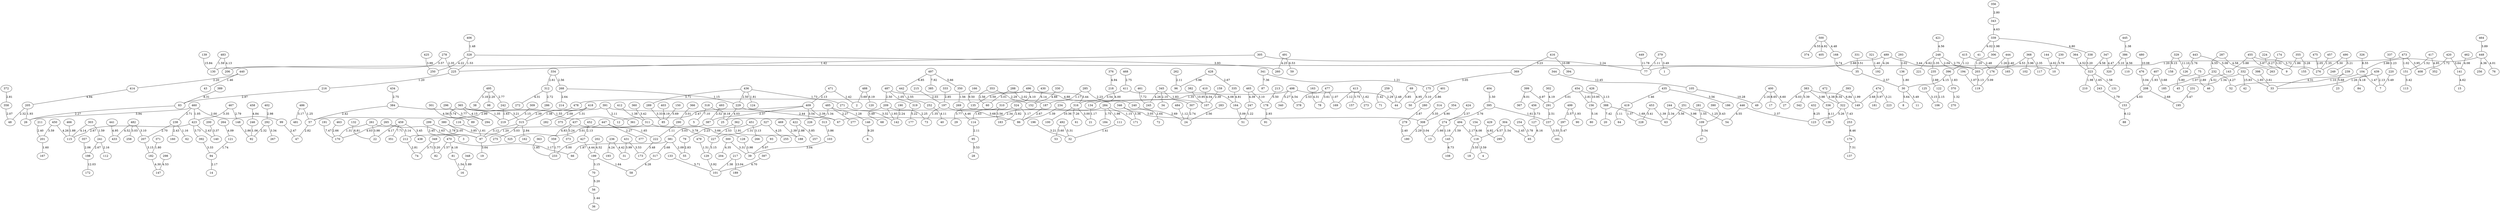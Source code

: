 graph {
139--130[label=15.84]
332--42[label=15.83]
217--189[label=13.04]
344--105[label=12.45]
198--172[label=12.03]
449--77[label=11.78]
329--126[label=11.10]
382--107[label=10.95]
426--156[label=10.95]
316--100[label=10.36]
105--49[label=10.28]
480--476[label=10.08]
416--394[label=10.08]
166--135[label=9.50]
146--6[label=9.20]
329--158[label=9.15]
400--17[label=8.65]
326--104[label=8.55]
393--322[label=8.34]
389--83[label=8.31]
488--120[label=8.19]
318--25[label=8.18]
399--367[label=8.01]
497--385[label=7.92]
461--245[label=7.72]
459--351[label=7.71]
179--137[label=7.51]
191--170[label=7.47]
322--253[label=7.43]
388--20[label=7.42]
341--87[label=7.36]
316--61[label=7.26]
318--5[label=7.10]
497--442[label=6.85]
383--149[label=6.84]
132--22[label=6.81]
145--108[label=6.73]
248--221[label=6.62]
400--27[label=6.60]
500--374[label=6.55]
491--59[label=6.53]
253--179[label=6.46]
224--9[label=6.27]
432--123[label=6.25]
403--85[label=6.19]
127--65[label=6.16]
430--152[label=6.14]
153--88[label=6.12]
383--27[label=6.03]
339--41[label=6.02]
422--257[label=5.85]
365--89[label=5.74]
168--35[label=5.74]
133--101[label=5.71]
150--85[label=5.69]
239--23[label=5.68]
497--350[label=5.66]
30--8[label=5.64]
95--28[label=5.53]
213--178[label=5.50]
30--11[label=5.49]
492--32[label=5.31]
490--276[label=5.30]
355--155[label=5.28]
498--340[label=5.27]
322--123[label=5.26]
319--177[label=5.22]
70--56[label=5.20]
156--80[label=5.16]
261--212[label=5.14]
164--51[label=5.09]
443--143[label=5.08]
93--39[label=5.07]
427--233[label=5.00]
399--291[label=4.97]
69--50[label=4.95]
417--352[label=4.95]
441--433[label=4.95]
376--218[label=4.94]
414--205[label=4.94]
429--295[label=4.92]
500--405[label=4.92]
354--308[label=4.90]
487--107[label=4.88]
330--152[label=4.88]
458--246[label=4.84]
437--359[label=4.83]
335--164[label=4.81]
339--338[label=4.80]
397--101[label=4.70]
343--339[label=4.63]
141--15[label=4.62]
287--263[label=4.58]
347--323[label=4.58]
304--118[label=4.57]
301--89[label=4.56]
386--110[label=4.56]
421--248[label=4.56]
287--232[label=4.55]
446--54[label=4.55]
498--378[label=4.54]
298--147[label=4.53]
368--203[label=4.53]
364--323[label=4.52]
482--433[label=4.52]
202--199[label=4.52]
143--46[label=4.51]
500--168[label=4.48]
347--320[label=4.47]
269--114[label=4.46]
427--199[label=4.44]
236--31[label=4.42]
465--247[label=4.39]
472--322[label=4.38]
448--256[label=4.36]
300--204[label=4.35]
239--33[label=4.31]
163--78[label=4.31]
312--272[label=4.31]
182--147[label=4.30]
317--58[label=4.28]
232--52[label=4.27]
345--245[label=4.26]
450--115[label=4.26]
489--192[label=4.26]
327--255[label=4.25]
491--260[label=4.25]
236--193[label=4.24]
328--250[label=4.22]
302--291[label=4.19]
470--81[label=4.18]
439--84[label=4.18]
459--22[label=4.17]
396--30[label=4.15]
365--294[label=4.15]
303--115[label=4.14]
483--206[label=4.13]
252--40[label=4.11]
336--138[label=4.11]
496--310[label=4.10]
264--121[label=4.09]
462--141[label=4.08]
411--164[label=4.08]
154--118[label=4.08]
410--107[label=4.04]
229--25[label=4.03]
265--170[label=4.03]
208--153[label=4.03]
144--10[label=4.02]
448--76[label=4.01]
218--134[label=4.00]
425--250[label=3.99]
431--31[label=3.99]
244--109[label=3.98]
383--336[label=3.98]
128--39[label=3.98]
428--96[label=3.98]
261--22[label=3.98]
474--181[label=3.97]
368--102[label=3.96]
473--408[label=3.95]
460--26[label=3.94]
328--260[label=3.93]
129--101[label=3.92]
464--448[label=3.89]
455--143[label=3.88]
455--9[label=3.87]
313--103[label=3.86]
380--325[label=3.85]
69--44[label=3.85]
75--45[label=3.80]
230--10[label=3.79]
254--65[label=3.78]
437--227[label=3.78]
296--294[label=3.77]
310--29[label=3.77]
413--157[label=3.75]
423--392[label=3.73]
456--127[label=3.73]
455--276[label=3.72]
349--74[label=3.71]
436--289[label=3.71]
488--2[label=3.69]
407--185[label=3.68]
197--86[label=3.68]
311--128[label=3.66]
97--19[label=3.64]
420--141[label=3.64]
477--78[label=3.61]
398--33[label=3.61]
492--53[label=3.60]
496--135[label=3.59]
118--4[label=3.59]
450--201[label=3.59]
278--206[label=3.57]
310--183[label=3.56]
435--186[label=3.56]
251--63[label=3.56]
118--18[label=3.55]
237--161[label=3.55]
411--316[label=3.54]
109--37[label=3.54]
409--226[label=3.54]
431--173[label=3.53]
331--35[label=3.51]
379--1[label=3.49]
209--68[label=3.49]
220--7[label=3.49]
222--173[label=3.48]
297--161[label=3.47]
231--195[label=3.47]
459--438[label=3.45]
496--316[label=3.44]
489--203[label=3.44]
390--109[label=3.43]
151--113[label=3.42]
360--311[label=3.42]
453--228[label=3.41]
383--342[label=3.39]
200--140[label=3.37]
346--171[label=3.36]
314--308[label=3.35]
467--423[label=3.35]
292--267[label=3.34]
392--94[label=3.33]
289--85[label=3.33]
271--142[label=3.32]
174--9[label=3.31]
300--39[label=3.31]
437--373[label=3.24]
416--369[label=3.23]
196--32[label=3.21]
474--223[label=3.21]
490--249[label=3.21]
384--315[label=3.21]
338--323[label=3.20]
349--82[label=3.20]
495--38[label=3.18]
486--481[label=3.17]
199--70[label=3.15]
309--219[label=3.15]
227--129[label=3.15]
125--106[label=3.15]
207--182[label=3.15]
451--266[label=3.13]
203--119[label=3.13]
315--97[label=3.12]
175--50[label=3.10]
482--207[label=3.10]
465--178[label=3.10]
386--320[label=3.10]
176--119[label=3.09]
369--175[label=3.05]
391--308[label=3.05]
103--39[label=3.04]
476--208[label=3.04]
308--13[label=3.04]
387--381[label=3.03]
482--258[label=3.03]
315--275[label=3.03]
288--60[label=3.01]
454--291[label=3.01]
447--325[label=3.01]
366--290[label=3.01]
316--21[label=3.00]
391--57[label=2.99]
402--292[label=2.98]
216--83[label=2.97]
178--91[label=2.93]
75--46[label=2.89]
422--188[label=2.88]
489--77[label=2.88]
235--122[label=2.88]
280--279[label=2.87]
401--280[label=2.86]
148--92[label=2.86]
448--104[label=2.86]
333--197[label=2.85]
315--162[label=2.84]
79--55[label=2.83]
57--47[label=2.82]
324--183[label=2.82]
454--156[label=2.81]
212--74[label=2.81]
372--358[label=2.81]
356--343[label=2.80]
467--148[label=2.79]
299--97[label=2.78]
495--242[label=2.77]
395--274[label=2.76]
443--126[label=2.76]
468--411[label=2.75]
248--10[label=2.75]
434--384[label=2.75]
307--24[label=2.74]
312--286[label=2.72]
460--238[label=2.71]
238--207[label=2.70]
240--24[label=2.69]
381--317[label=2.68]
474--149[label=2.68]
208--195[label=2.68]
241--198[label=2.67]
428--335[label=2.67]
423--115[label=2.67]
187--86[label=2.67]
463--170[label=2.66]
268--214[label=2.64]
346--72[label=2.64]
334--312[label=2.61]
35--30[label=2.57]
424--274[label=2.57]
499--297[label=2.57]
334--268[label=2.56]
353--60[label=2.56]
283--24[label=2.56]
442--252[label=2.55]
477--378[label=2.53]
451--227[label=2.53]
493--387[label=2.52]
291--237[label=2.51]
487--209[label=2.50]
436--229[label=2.50]
415--176[label=2.48]
259--44[label=2.48]
99--47[label=2.47]
409--12[label=2.47]
299--3[label=2.45]
304--65[label=2.45]
229--67[label=2.44]
423--140[label=2.43]
238--160[label=2.43]
384--57[label=2.42]
211--201[label=2.40]
279--180[label=2.40]
444--165[label=2.40]
409--67[label=2.39]
159--107[label=2.39]
478--315[label=2.39]
469--188[label=2.39]
446--123[label=2.37]
409--387[label=2.37]
368--117[label=2.35]
278--225[label=2.35]
248--235[label=2.35]
244--63[label=2.34]
284--67[label=2.34]
205--48[label=2.32]
292--92[label=2.32]
353--152[label=2.29]
308--180[label=2.29]
498--44[label=2.29]
447--377[label=2.27]
485--277[label=2.27]
83--26[label=2.27]
209--73[label=2.25]
305--77[label=2.24]
190--142[label=2.24]
362--79[label=2.23]
285--240[label=2.23]
495--98[label=2.20]
440--414[label=2.20]
94--14[label=2.17]
494--118[label=2.17]
400--49[label=2.16]
241--112[label=2.16]
122--106[label=2.15]
439--7[label=2.13]
452--427[label=2.13]
471--409[label=2.13]
454--388[label=2.13]
262--96[label=2.11]
114--95[label=2.11]
391--361[label=2.11]
345--34[label=2.10]
381--55[label=2.09]
418--282[label=2.09]
358--48[label=2.07]
357--198[label=2.06]
475--276[label=2.05]
380--212[label=2.05]
248--203[label=2.04]
215--197[label=2.03]
288--187[label=2.02]
293--136[label=2.02]
460--99[label=2.00]
393--149[label=1.99]
339--306[label=1.98]
323--210[label=1.98]
284--111[label=1.98]
209--142[label=1.93]
332--33[label=1.93]
499--90[label=1.93]
205--26[label=1.93]
407--208[label=1.93]
362--188[label=1.91]
348--16[label=1.89]
466--115[label=1.88]
381--66[label=1.87]
355--9[label=1.86]
363--233[label=1.85]
345--307[label=1.83]
396--370[label=1.83]
436--124[label=1.81]
371--182[label=1.80]
136--30[label=1.80]
243--153[label=1.79]
359--233[label=1.77]
284--184[label=1.75]
121--94[label=1.74]
436--271[label=1.73]
420--408[label=1.72]
388--63[label=1.69]
274--13[label=1.66]
323--243[label=1.65]
447--222[label=1.65]
199--58[label=1.64]
242--219[label=1.63]
324--114[label=1.63]
265--97[label=1.63]
413--273[label=1.62]
395--237[label=1.61]
116--97[label=1.61]
201--167[label=1.60]
303--241[label=1.59]
494--145[label=1.59]
483--130[label=1.59]
323--131[label=1.58]
470--82[label=1.57]
350--269[label=1.56]
281--109[label=1.55]
365--12[label=1.55]
81--16[label=1.54]
304--295[label=1.54]
328--225[label=1.53]
417--151[label=1.52]
479--129[label=1.51]
404--395[label=1.50]
406--328[label=1.48]
104--7[label=1.47]
435--419[label=1.46]
440--43[label=1.46]
56--36[label=1.44]
471--2[label=1.42]
305--225[label=1.42]
259--71[label=1.42]
111--32[label=1.41]
321--192[label=1.40]
234--86[label=1.39]
453--63[label=1.39]
445--386[label=1.38]
412--311[label=1.38]
418--315[label=1.38]
217--101[label=1.38]
419--228[label=1.37]
197--73[label=1.35]
457--276[label=1.35]
365--219[label=1.35]
498--478[label=1.35]
485--25[label=1.34]
332--45[label=1.34]
370--270[label=1.32]
418--375[label=1.31]
261--170[label=1.31]
327--227[label=1.31]
485--146[label=1.28]
444--176[label=1.26]
439--33[label=1.26]
486--57[label=1.25]
251--54[label=1.25]
337--220[label=1.23]
247--51[label=1.22]
341--175[label=1.21]
473--130[label=1.20]
311--97[label=1.20]
306--203[label=1.20]
225--216[label=1.20]
274--145[label=1.18]
134--21[label=1.17]
470--66[label=1.17]
324--86[label=1.17]
285--187[label=1.17]
238--62[label=1.16]
284--171[label=1.15]
268--229[label=1.15]
484--24[label=1.12]
415--396[label=1.12]
413--169[label=1.12]
419--64[label=1.11]
290--222[label=1.11]
379--77[label=1.11]
104--52[label=1.10]
232--185[label=1.07]
194--119[label=1.07]
477--169[label=1.07]
246--92[label=1.06]
460--423[label=1.05]
487--319[label=1.05]
473--151[label=1.02]
}
